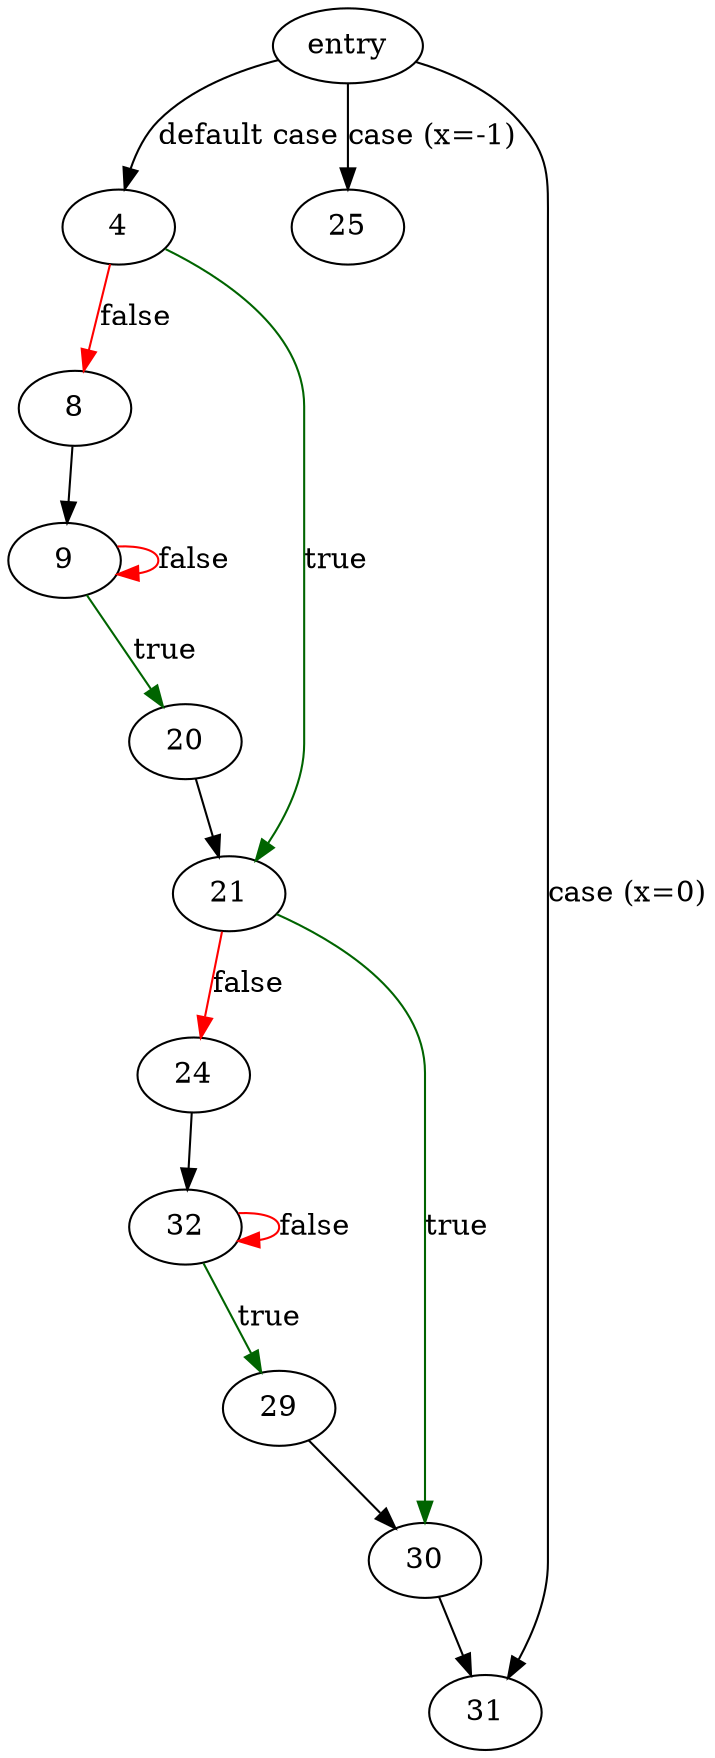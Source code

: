 digraph "read_and_xlate" {
	// Node definitions.
	2 [label=entry];
	4;
	8;
	9;
	20;
	21;
	24;
	25;
	29;
	30;
	31;
	32;

	// Edge definitions.
	2 -> 4 [label="default case"];
	2 -> 25 [label="case (x=-1)"];
	2 -> 31 [label="case (x=0)"];
	4 -> 8 [
		color=red
		label=false
	];
	4 -> 21 [
		color=darkgreen
		label=true
	];
	8 -> 9;
	9 -> 9 [
		color=red
		label=false
	];
	9 -> 20 [
		color=darkgreen
		label=true
	];
	20 -> 21;
	21 -> 24 [
		color=red
		label=false
	];
	21 -> 30 [
		color=darkgreen
		label=true
	];
	24 -> 32;
	29 -> 30;
	30 -> 31;
	32 -> 29 [
		color=darkgreen
		label=true
	];
	32 -> 32 [
		color=red
		label=false
	];
}